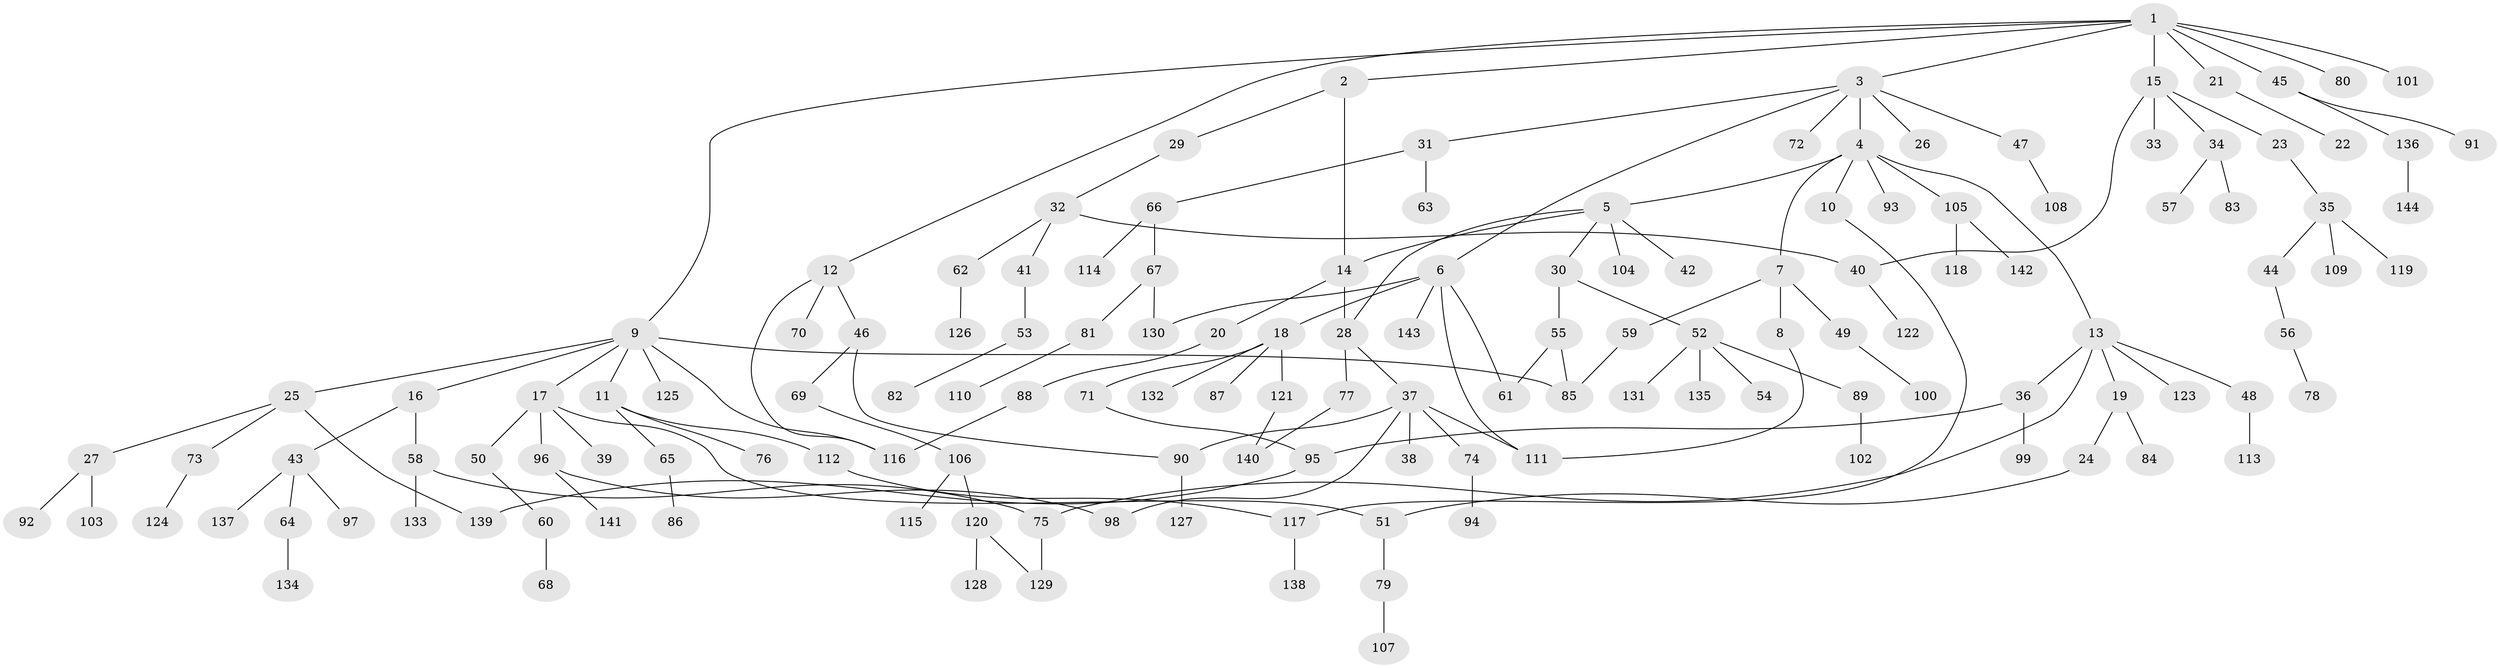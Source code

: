 // coarse degree distribution, {5: 0.06, 2: 0.25, 1: 0.52, 19: 0.01, 4: 0.04, 8: 0.01, 3: 0.07, 6: 0.02, 13: 0.01, 9: 0.01}
// Generated by graph-tools (version 1.1) at 2025/44/03/04/25 21:44:50]
// undirected, 144 vertices, 163 edges
graph export_dot {
graph [start="1"]
  node [color=gray90,style=filled];
  1;
  2;
  3;
  4;
  5;
  6;
  7;
  8;
  9;
  10;
  11;
  12;
  13;
  14;
  15;
  16;
  17;
  18;
  19;
  20;
  21;
  22;
  23;
  24;
  25;
  26;
  27;
  28;
  29;
  30;
  31;
  32;
  33;
  34;
  35;
  36;
  37;
  38;
  39;
  40;
  41;
  42;
  43;
  44;
  45;
  46;
  47;
  48;
  49;
  50;
  51;
  52;
  53;
  54;
  55;
  56;
  57;
  58;
  59;
  60;
  61;
  62;
  63;
  64;
  65;
  66;
  67;
  68;
  69;
  70;
  71;
  72;
  73;
  74;
  75;
  76;
  77;
  78;
  79;
  80;
  81;
  82;
  83;
  84;
  85;
  86;
  87;
  88;
  89;
  90;
  91;
  92;
  93;
  94;
  95;
  96;
  97;
  98;
  99;
  100;
  101;
  102;
  103;
  104;
  105;
  106;
  107;
  108;
  109;
  110;
  111;
  112;
  113;
  114;
  115;
  116;
  117;
  118;
  119;
  120;
  121;
  122;
  123;
  124;
  125;
  126;
  127;
  128;
  129;
  130;
  131;
  132;
  133;
  134;
  135;
  136;
  137;
  138;
  139;
  140;
  141;
  142;
  143;
  144;
  1 -- 2;
  1 -- 3;
  1 -- 9;
  1 -- 12;
  1 -- 15;
  1 -- 21;
  1 -- 45;
  1 -- 80;
  1 -- 101;
  2 -- 29;
  2 -- 14;
  3 -- 4;
  3 -- 6;
  3 -- 26;
  3 -- 31;
  3 -- 47;
  3 -- 72;
  4 -- 5;
  4 -- 7;
  4 -- 10;
  4 -- 13;
  4 -- 93;
  4 -- 105;
  5 -- 14;
  5 -- 28;
  5 -- 30;
  5 -- 42;
  5 -- 104;
  6 -- 18;
  6 -- 143;
  6 -- 111;
  6 -- 130;
  6 -- 61;
  7 -- 8;
  7 -- 49;
  7 -- 59;
  8 -- 111;
  9 -- 11;
  9 -- 16;
  9 -- 17;
  9 -- 25;
  9 -- 125;
  9 -- 116;
  9 -- 85;
  10 -- 117;
  11 -- 65;
  11 -- 76;
  11 -- 112;
  12 -- 46;
  12 -- 70;
  12 -- 116;
  13 -- 19;
  13 -- 36;
  13 -- 48;
  13 -- 123;
  13 -- 75;
  14 -- 20;
  14 -- 28;
  15 -- 23;
  15 -- 33;
  15 -- 34;
  15 -- 40;
  16 -- 43;
  16 -- 58;
  17 -- 39;
  17 -- 50;
  17 -- 51;
  17 -- 96;
  18 -- 71;
  18 -- 87;
  18 -- 121;
  18 -- 132;
  19 -- 24;
  19 -- 84;
  20 -- 88;
  21 -- 22;
  23 -- 35;
  24 -- 51;
  25 -- 27;
  25 -- 73;
  25 -- 139;
  27 -- 92;
  27 -- 103;
  28 -- 37;
  28 -- 77;
  29 -- 32;
  30 -- 52;
  30 -- 55;
  31 -- 63;
  31 -- 66;
  32 -- 40;
  32 -- 41;
  32 -- 62;
  34 -- 57;
  34 -- 83;
  35 -- 44;
  35 -- 109;
  35 -- 119;
  36 -- 95;
  36 -- 99;
  37 -- 38;
  37 -- 74;
  37 -- 111;
  37 -- 98;
  37 -- 90;
  40 -- 122;
  41 -- 53;
  43 -- 64;
  43 -- 97;
  43 -- 137;
  44 -- 56;
  45 -- 91;
  45 -- 136;
  46 -- 69;
  46 -- 90;
  47 -- 108;
  48 -- 113;
  49 -- 100;
  50 -- 60;
  51 -- 79;
  52 -- 54;
  52 -- 89;
  52 -- 131;
  52 -- 135;
  53 -- 82;
  55 -- 61;
  55 -- 85;
  56 -- 78;
  58 -- 75;
  58 -- 133;
  59 -- 85;
  60 -- 68;
  62 -- 126;
  64 -- 134;
  65 -- 86;
  66 -- 67;
  66 -- 114;
  67 -- 81;
  67 -- 130;
  69 -- 106;
  71 -- 95;
  73 -- 124;
  74 -- 94;
  75 -- 129;
  77 -- 140;
  79 -- 107;
  81 -- 110;
  88 -- 116;
  89 -- 102;
  90 -- 127;
  95 -- 139;
  96 -- 98;
  96 -- 141;
  105 -- 118;
  105 -- 142;
  106 -- 115;
  106 -- 120;
  112 -- 117;
  117 -- 138;
  120 -- 128;
  120 -- 129;
  121 -- 140;
  136 -- 144;
}
